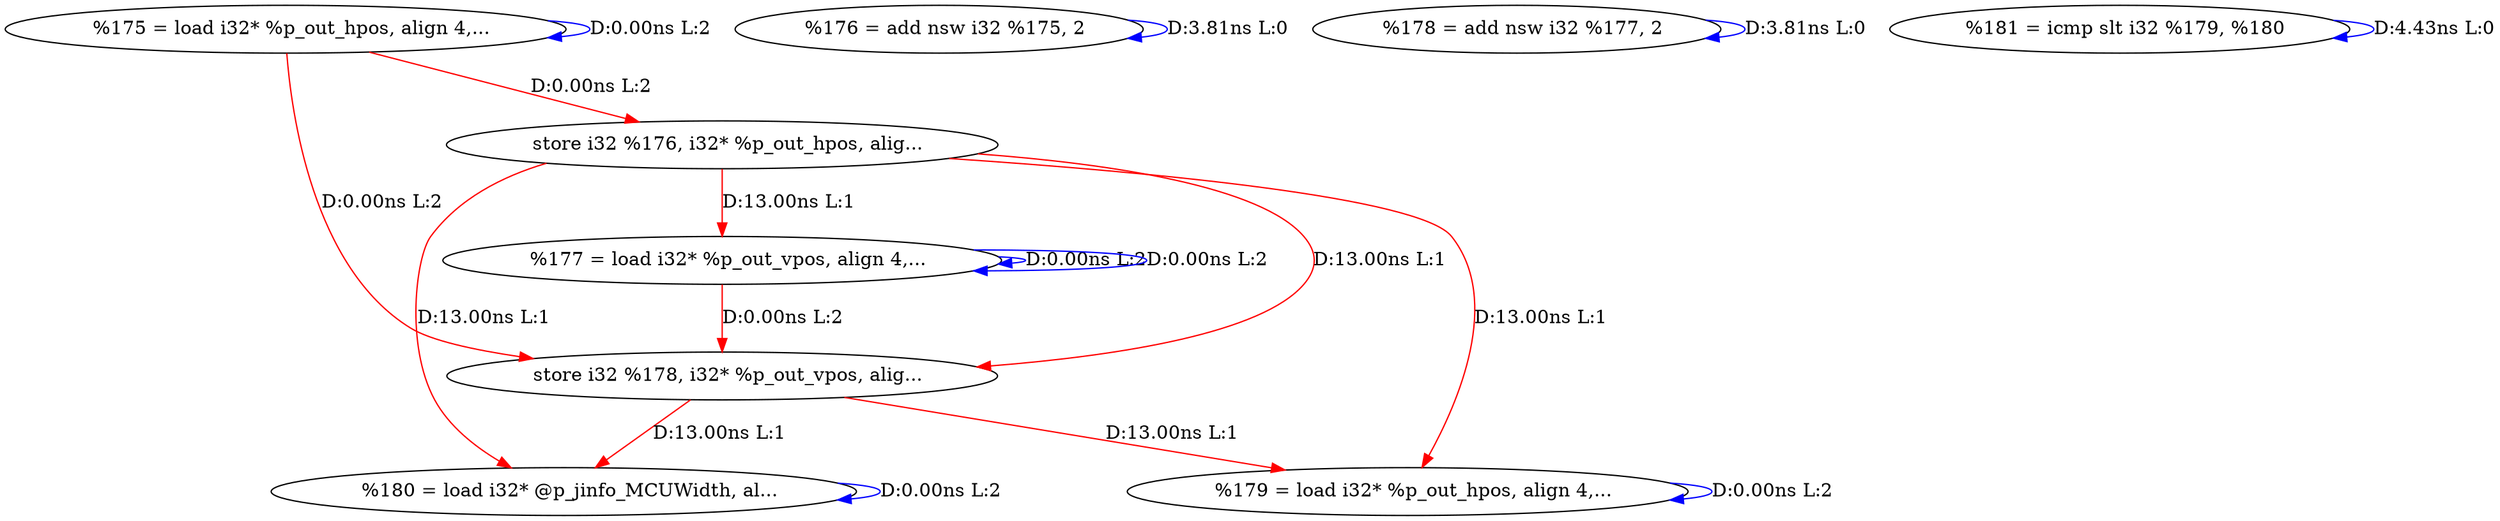 digraph {
Node0x40810b0[label="  %175 = load i32* %p_out_hpos, align 4,..."];
Node0x40810b0 -> Node0x40810b0[label="D:0.00ns L:2",color=blue];
Node0x4081330[label="  store i32 %176, i32* %p_out_hpos, alig..."];
Node0x40810b0 -> Node0x4081330[label="D:0.00ns L:2",color=red];
Node0x40816f0[label="  store i32 %178, i32* %p_out_vpos, alig..."];
Node0x40810b0 -> Node0x40816f0[label="D:0.00ns L:2",color=red];
Node0x40811f0[label="  %176 = add nsw i32 %175, 2"];
Node0x40811f0 -> Node0x40811f0[label="D:3.81ns L:0",color=blue];
Node0x4081470[label="  %177 = load i32* %p_out_vpos, align 4,..."];
Node0x4081330 -> Node0x4081470[label="D:13.00ns L:1",color=red];
Node0x4081330 -> Node0x40816f0[label="D:13.00ns L:1",color=red];
Node0x4081830[label="  %179 = load i32* %p_out_hpos, align 4,..."];
Node0x4081330 -> Node0x4081830[label="D:13.00ns L:1",color=red];
Node0x4081970[label="  %180 = load i32* @p_jinfo_MCUWidth, al..."];
Node0x4081330 -> Node0x4081970[label="D:13.00ns L:1",color=red];
Node0x4081470 -> Node0x4081470[label="D:0.00ns L:2",color=blue];
Node0x4081470 -> Node0x4081470[label="D:0.00ns L:2",color=blue];
Node0x4081470 -> Node0x40816f0[label="D:0.00ns L:2",color=red];
Node0x40815b0[label="  %178 = add nsw i32 %177, 2"];
Node0x40815b0 -> Node0x40815b0[label="D:3.81ns L:0",color=blue];
Node0x40816f0 -> Node0x4081830[label="D:13.00ns L:1",color=red];
Node0x40816f0 -> Node0x4081970[label="D:13.00ns L:1",color=red];
Node0x4081830 -> Node0x4081830[label="D:0.00ns L:2",color=blue];
Node0x4081970 -> Node0x4081970[label="D:0.00ns L:2",color=blue];
Node0x4081ab0[label="  %181 = icmp slt i32 %179, %180"];
Node0x4081ab0 -> Node0x4081ab0[label="D:4.43ns L:0",color=blue];
}
